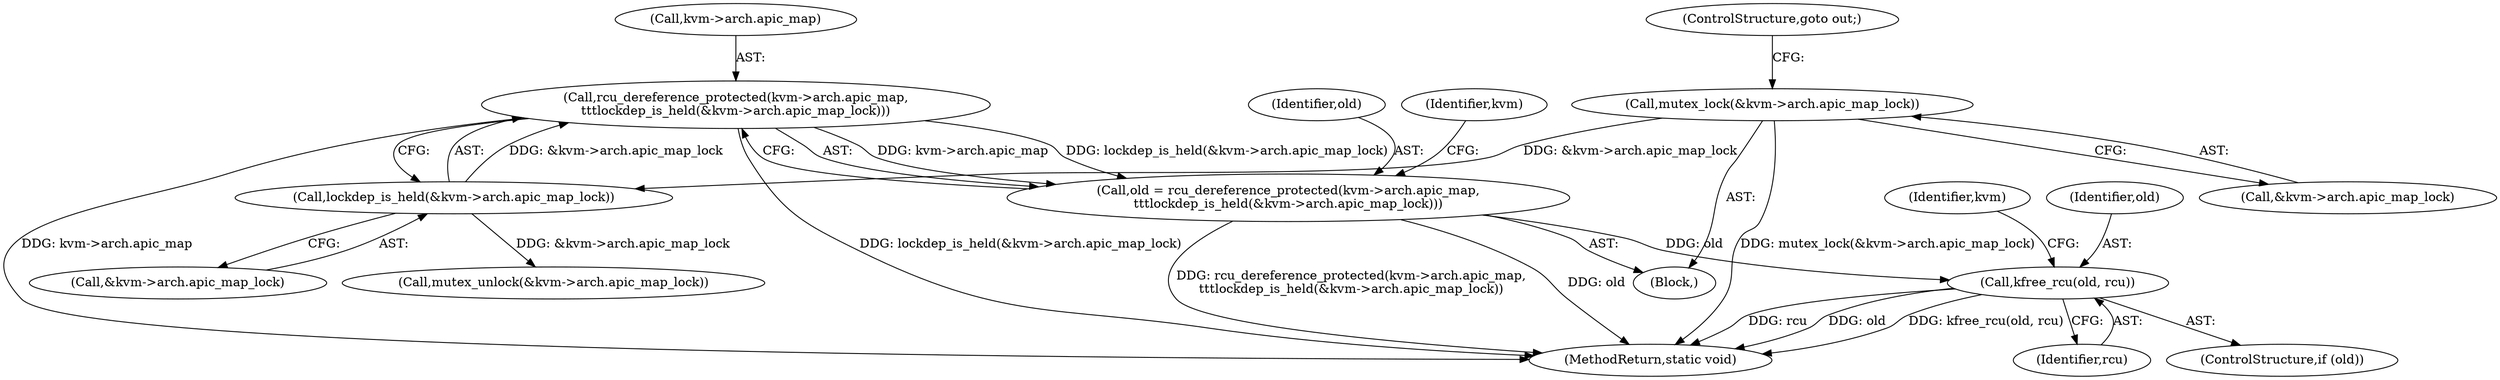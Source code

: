 digraph "0_linux_17d68b763f09a9ce824ae23eb62c9efc57b69271@pointer" {
"1000210" [label="(Call,rcu_dereference_protected(kvm->arch.apic_map,\n\t\t\tlockdep_is_held(&kvm->arch.apic_map_lock)))"];
"1000216" [label="(Call,lockdep_is_held(&kvm->arch.apic_map_lock))"];
"1000116" [label="(Call,mutex_lock(&kvm->arch.apic_map_lock))"];
"1000208" [label="(Call,old = rcu_dereference_protected(kvm->arch.apic_map,\n\t\t\tlockdep_is_held(&kvm->arch.apic_map_lock)))"];
"1000232" [label="(Call,kfree_rcu(old, rcu))"];
"1000208" [label="(Call,old = rcu_dereference_protected(kvm->arch.apic_map,\n\t\t\tlockdep_is_held(&kvm->arch.apic_map_lock)))"];
"1000237" [label="(MethodReturn,static void)"];
"1000217" [label="(Call,&kvm->arch.apic_map_lock)"];
"1000117" [label="(Call,&kvm->arch.apic_map_lock)"];
"1000105" [label="(Block,)"];
"1000232" [label="(Call,kfree_rcu(old, rcu))"];
"1000211" [label="(Call,kvm->arch.apic_map)"];
"1000236" [label="(Identifier,kvm)"];
"1000234" [label="(Identifier,rcu)"];
"1000123" [label="(ControlStructure,goto out;)"];
"1000230" [label="(ControlStructure,if (old))"];
"1000209" [label="(Identifier,old)"];
"1000233" [label="(Identifier,old)"];
"1000116" [label="(Call,mutex_lock(&kvm->arch.apic_map_lock))"];
"1000210" [label="(Call,rcu_dereference_protected(kvm->arch.apic_map,\n\t\t\tlockdep_is_held(&kvm->arch.apic_map_lock)))"];
"1000227" [label="(Identifier,kvm)"];
"1000216" [label="(Call,lockdep_is_held(&kvm->arch.apic_map_lock))"];
"1000223" [label="(Call,mutex_unlock(&kvm->arch.apic_map_lock))"];
"1000210" -> "1000208"  [label="AST: "];
"1000210" -> "1000216"  [label="CFG: "];
"1000211" -> "1000210"  [label="AST: "];
"1000216" -> "1000210"  [label="AST: "];
"1000208" -> "1000210"  [label="CFG: "];
"1000210" -> "1000237"  [label="DDG: lockdep_is_held(&kvm->arch.apic_map_lock)"];
"1000210" -> "1000237"  [label="DDG: kvm->arch.apic_map"];
"1000210" -> "1000208"  [label="DDG: kvm->arch.apic_map"];
"1000210" -> "1000208"  [label="DDG: lockdep_is_held(&kvm->arch.apic_map_lock)"];
"1000216" -> "1000210"  [label="DDG: &kvm->arch.apic_map_lock"];
"1000216" -> "1000217"  [label="CFG: "];
"1000217" -> "1000216"  [label="AST: "];
"1000116" -> "1000216"  [label="DDG: &kvm->arch.apic_map_lock"];
"1000216" -> "1000223"  [label="DDG: &kvm->arch.apic_map_lock"];
"1000116" -> "1000105"  [label="AST: "];
"1000116" -> "1000117"  [label="CFG: "];
"1000117" -> "1000116"  [label="AST: "];
"1000123" -> "1000116"  [label="CFG: "];
"1000116" -> "1000237"  [label="DDG: mutex_lock(&kvm->arch.apic_map_lock)"];
"1000208" -> "1000105"  [label="AST: "];
"1000209" -> "1000208"  [label="AST: "];
"1000227" -> "1000208"  [label="CFG: "];
"1000208" -> "1000237"  [label="DDG: old"];
"1000208" -> "1000237"  [label="DDG: rcu_dereference_protected(kvm->arch.apic_map,\n\t\t\tlockdep_is_held(&kvm->arch.apic_map_lock))"];
"1000208" -> "1000232"  [label="DDG: old"];
"1000232" -> "1000230"  [label="AST: "];
"1000232" -> "1000234"  [label="CFG: "];
"1000233" -> "1000232"  [label="AST: "];
"1000234" -> "1000232"  [label="AST: "];
"1000236" -> "1000232"  [label="CFG: "];
"1000232" -> "1000237"  [label="DDG: rcu"];
"1000232" -> "1000237"  [label="DDG: old"];
"1000232" -> "1000237"  [label="DDG: kfree_rcu(old, rcu)"];
}
